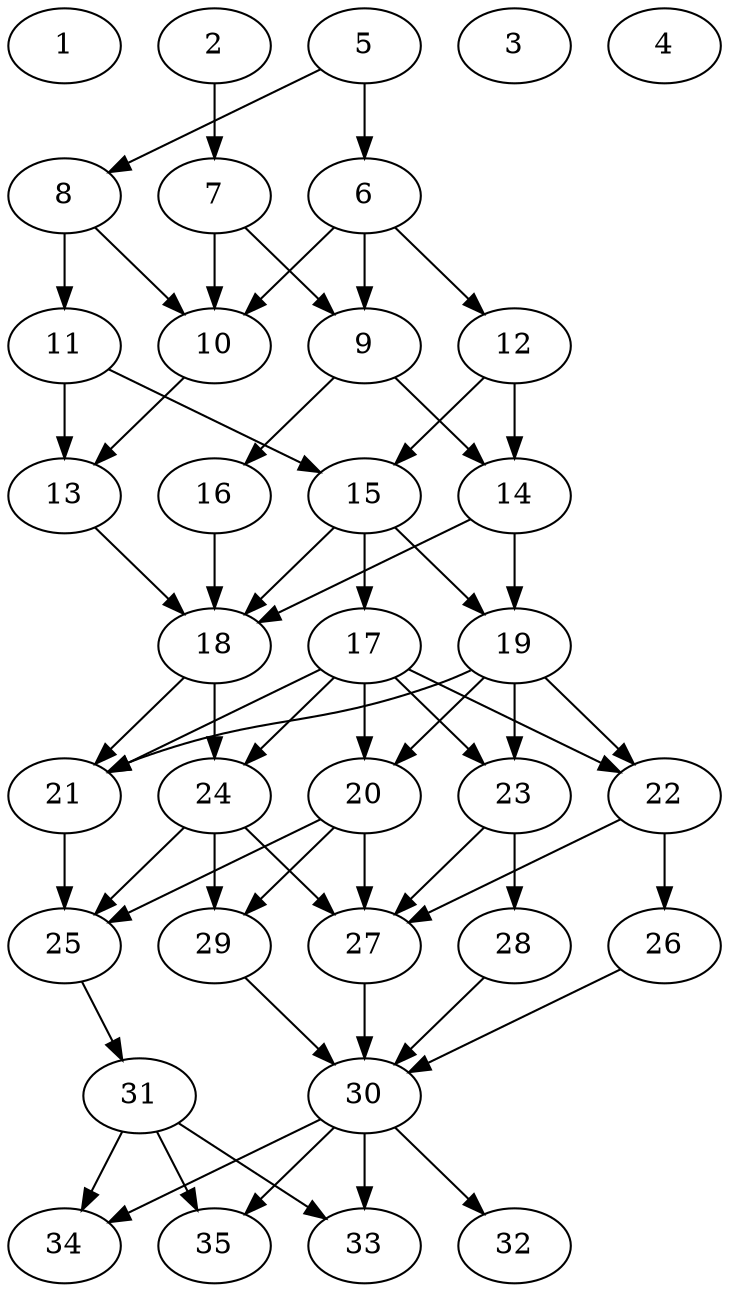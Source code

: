 // DAG automatically generated by daggen at Tue Aug  6 16:28:02 2019
// ./daggen --dot -n 35 --ccr 0.3 --fat 0.4 --regular 0.5 --density 0.9 --mindata 5242880 --maxdata 52428800 
digraph G {
  1 [size="132270080", alpha="0.18", expect_size="39681024"] 
  2 [size="42390187", alpha="0.03", expect_size="12717056"] 
  2 -> 7 [size ="12717056"]
  3 [size="53831680", alpha="0.03", expect_size="16149504"] 
  4 [size="89200640", alpha="0.06", expect_size="26760192"] 
  5 [size="103113387", alpha="0.12", expect_size="30934016"] 
  5 -> 6 [size ="30934016"]
  5 -> 8 [size ="30934016"]
  6 [size="77260800", alpha="0.20", expect_size="23178240"] 
  6 -> 9 [size ="23178240"]
  6 -> 10 [size ="23178240"]
  6 -> 12 [size ="23178240"]
  7 [size="90477227", alpha="0.18", expect_size="27143168"] 
  7 -> 9 [size ="27143168"]
  7 -> 10 [size ="27143168"]
  8 [size="17510400", alpha="0.05", expect_size="5253120"] 
  8 -> 10 [size ="5253120"]
  8 -> 11 [size ="5253120"]
  9 [size="105321813", alpha="0.13", expect_size="31596544"] 
  9 -> 14 [size ="31596544"]
  9 -> 16 [size ="31596544"]
  10 [size="75851093", alpha="0.16", expect_size="22755328"] 
  10 -> 13 [size ="22755328"]
  11 [size="166393173", alpha="0.02", expect_size="49917952"] 
  11 -> 13 [size ="49917952"]
  11 -> 15 [size ="49917952"]
  12 [size="149835093", alpha="0.19", expect_size="44950528"] 
  12 -> 14 [size ="44950528"]
  12 -> 15 [size ="44950528"]
  13 [size="172397227", alpha="0.14", expect_size="51719168"] 
  13 -> 18 [size ="51719168"]
  14 [size="39304533", alpha="0.08", expect_size="11791360"] 
  14 -> 18 [size ="11791360"]
  14 -> 19 [size ="11791360"]
  15 [size="87780693", alpha="0.09", expect_size="26334208"] 
  15 -> 17 [size ="26334208"]
  15 -> 18 [size ="26334208"]
  15 -> 19 [size ="26334208"]
  16 [size="24265387", alpha="0.16", expect_size="7279616"] 
  16 -> 18 [size ="7279616"]
  17 [size="20910080", alpha="0.04", expect_size="6273024"] 
  17 -> 20 [size ="6273024"]
  17 -> 21 [size ="6273024"]
  17 -> 22 [size ="6273024"]
  17 -> 23 [size ="6273024"]
  17 -> 24 [size ="6273024"]
  18 [size="160634880", alpha="0.07", expect_size="48190464"] 
  18 -> 21 [size ="48190464"]
  18 -> 24 [size ="48190464"]
  19 [size="45189120", alpha="0.02", expect_size="13556736"] 
  19 -> 20 [size ="13556736"]
  19 -> 21 [size ="13556736"]
  19 -> 22 [size ="13556736"]
  19 -> 23 [size ="13556736"]
  20 [size="147701760", alpha="0.14", expect_size="44310528"] 
  20 -> 25 [size ="44310528"]
  20 -> 27 [size ="44310528"]
  20 -> 29 [size ="44310528"]
  21 [size="112936960", alpha="0.01", expect_size="33881088"] 
  21 -> 25 [size ="33881088"]
  22 [size="125122560", alpha="0.11", expect_size="37536768"] 
  22 -> 26 [size ="37536768"]
  22 -> 27 [size ="37536768"]
  23 [size="120777387", alpha="0.05", expect_size="36233216"] 
  23 -> 27 [size ="36233216"]
  23 -> 28 [size ="36233216"]
  24 [size="75950080", alpha="0.08", expect_size="22785024"] 
  24 -> 25 [size ="22785024"]
  24 -> 27 [size ="22785024"]
  24 -> 29 [size ="22785024"]
  25 [size="136762027", alpha="0.03", expect_size="41028608"] 
  25 -> 31 [size ="41028608"]
  26 [size="49964373", alpha="0.05", expect_size="14989312"] 
  26 -> 30 [size ="14989312"]
  27 [size="172574720", alpha="0.16", expect_size="51772416"] 
  27 -> 30 [size ="51772416"]
  28 [size="43089920", alpha="0.07", expect_size="12926976"] 
  28 -> 30 [size ="12926976"]
  29 [size="99672747", alpha="0.10", expect_size="29901824"] 
  29 -> 30 [size ="29901824"]
  30 [size="117637120", alpha="0.19", expect_size="35291136"] 
  30 -> 32 [size ="35291136"]
  30 -> 33 [size ="35291136"]
  30 -> 34 [size ="35291136"]
  30 -> 35 [size ="35291136"]
  31 [size="72386560", alpha="0.08", expect_size="21715968"] 
  31 -> 33 [size ="21715968"]
  31 -> 34 [size ="21715968"]
  31 -> 35 [size ="21715968"]
  32 [size="78721707", alpha="0.14", expect_size="23616512"] 
  33 [size="161549653", alpha="0.19", expect_size="48464896"] 
  34 [size="42663253", alpha="0.07", expect_size="12798976"] 
  35 [size="108359680", alpha="0.04", expect_size="32507904"] 
}
